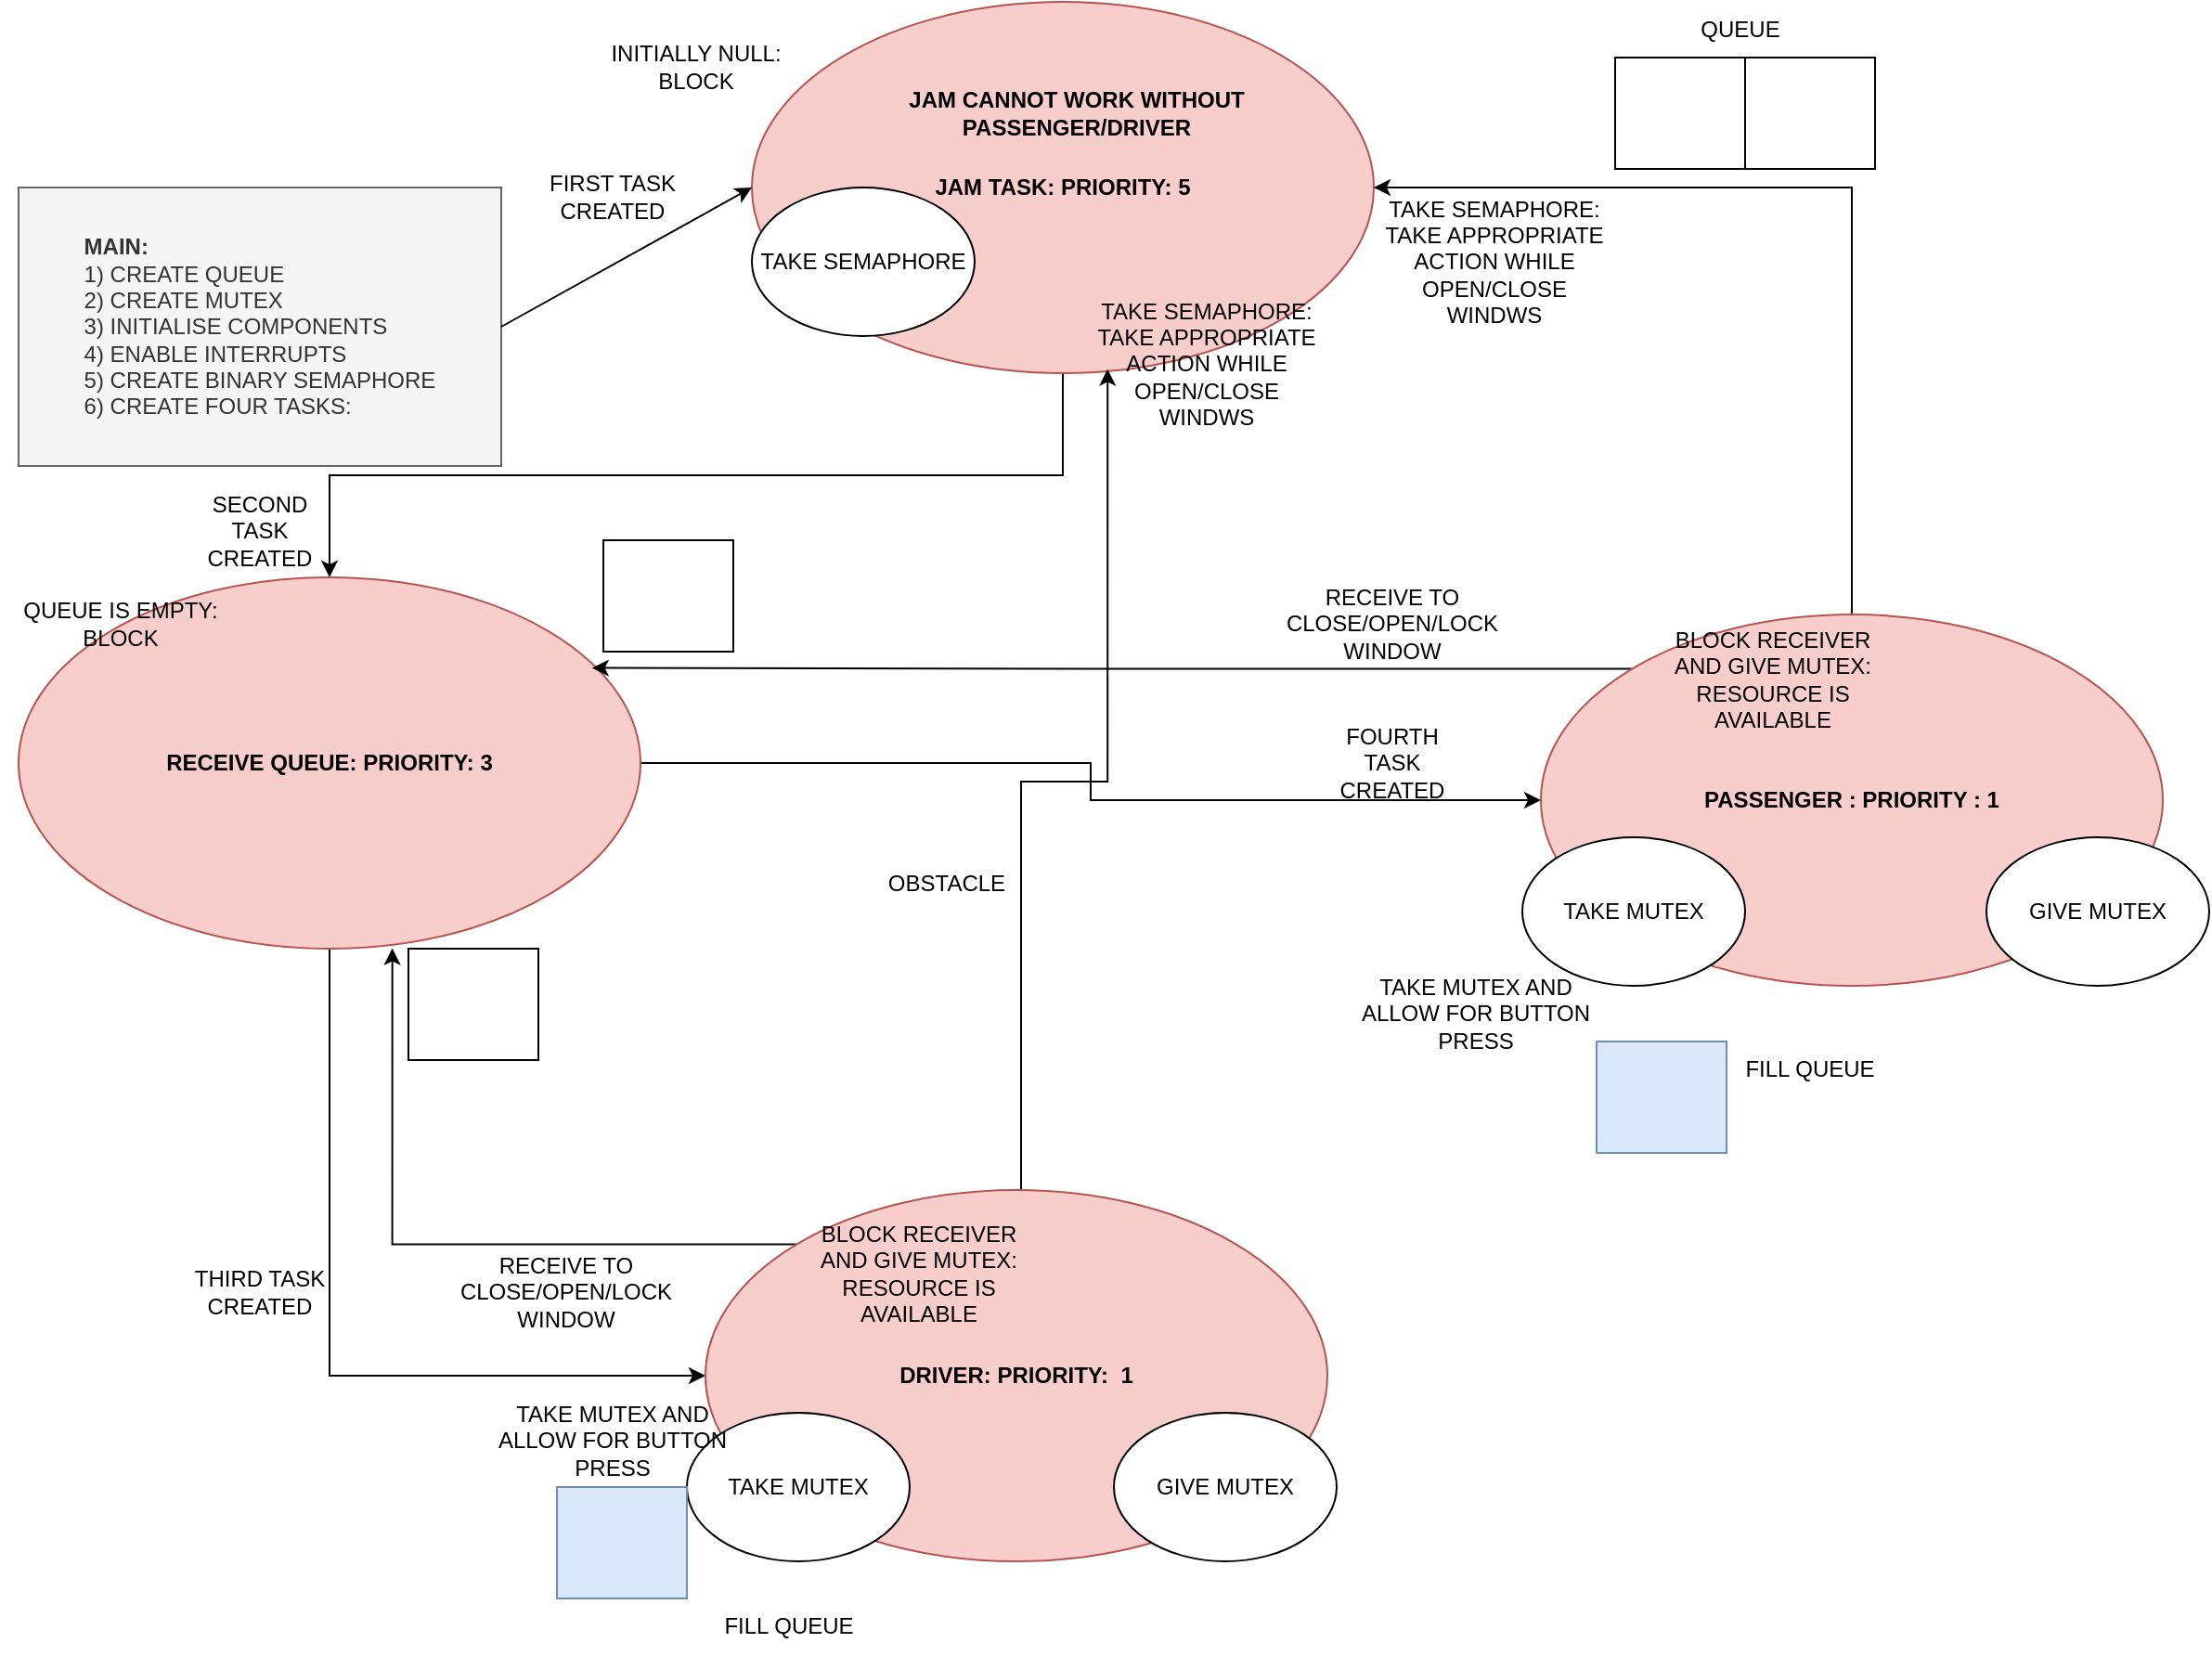 <mxfile version="21.3.0" type="device">
  <diagram name="Page-1" id="HdOi8-fYX8Ua0YERg1zg">
    <mxGraphModel dx="1500" dy="830" grid="1" gridSize="10" guides="1" tooltips="1" connect="1" arrows="1" fold="1" page="1" pageScale="1" pageWidth="850" pageHeight="1100" math="0" shadow="0">
      <root>
        <mxCell id="0" />
        <mxCell id="1" parent="0" />
        <mxCell id="-7FQIMCkNugepsHbp8UK-1" value="&lt;div style=&quot;text-align: left;&quot;&gt;&lt;span style=&quot;background-color: initial;&quot;&gt;&lt;b&gt;MAIN:&lt;/b&gt;&lt;/span&gt;&lt;/div&gt;&lt;div style=&quot;text-align: left;&quot;&gt;&lt;span style=&quot;background-color: initial;&quot;&gt;1) CREATE QUEUE&lt;/span&gt;&lt;/div&gt;&lt;div style=&quot;text-align: left;&quot;&gt;&lt;span style=&quot;background-color: initial;&quot;&gt;2) CREATE MUTEX&lt;/span&gt;&lt;/div&gt;&lt;div style=&quot;text-align: left;&quot;&gt;&lt;span style=&quot;background-color: initial;&quot;&gt;3) INITIALISE COMPONENTS&lt;/span&gt;&lt;/div&gt;&lt;div style=&quot;text-align: left;&quot;&gt;&lt;span style=&quot;background-color: initial;&quot;&gt;4) ENABLE INTERRUPTS&lt;/span&gt;&lt;/div&gt;&lt;div style=&quot;text-align: left;&quot;&gt;&lt;span style=&quot;background-color: initial;&quot;&gt;5) CREATE BINARY SEMAPHORE&lt;/span&gt;&lt;/div&gt;&lt;div style=&quot;text-align: left;&quot;&gt;&lt;span style=&quot;background-color: initial;&quot;&gt;6) CREATE FOUR TASKS:&lt;/span&gt;&lt;/div&gt;" style="rounded=0;whiteSpace=wrap;html=1;fillColor=#f5f5f5;strokeColor=#666666;fontColor=#333333;" vertex="1" parent="1">
          <mxGeometry x="30" y="130" width="260" height="150" as="geometry" />
        </mxCell>
        <mxCell id="-7FQIMCkNugepsHbp8UK-15" style="edgeStyle=orthogonalEdgeStyle;rounded=0;orthogonalLoop=1;jettySize=auto;html=1;exitX=0.5;exitY=1;exitDx=0;exitDy=0;" edge="1" parent="1" source="-7FQIMCkNugepsHbp8UK-2" target="-7FQIMCkNugepsHbp8UK-3">
          <mxGeometry relative="1" as="geometry" />
        </mxCell>
        <mxCell id="-7FQIMCkNugepsHbp8UK-2" value="&lt;b&gt;JAM TASK: PRIORITY: 5&lt;/b&gt;" style="ellipse;whiteSpace=wrap;html=1;fillColor=#f8cecc;strokeColor=#b85450;" vertex="1" parent="1">
          <mxGeometry x="425" y="30" width="335" height="200" as="geometry" />
        </mxCell>
        <mxCell id="-7FQIMCkNugepsHbp8UK-18" style="edgeStyle=orthogonalEdgeStyle;rounded=0;orthogonalLoop=1;jettySize=auto;html=1;exitX=0.5;exitY=1;exitDx=0;exitDy=0;entryX=0;entryY=0.5;entryDx=0;entryDy=0;" edge="1" parent="1" source="-7FQIMCkNugepsHbp8UK-3" target="-7FQIMCkNugepsHbp8UK-5">
          <mxGeometry relative="1" as="geometry" />
        </mxCell>
        <mxCell id="-7FQIMCkNugepsHbp8UK-35" style="edgeStyle=orthogonalEdgeStyle;rounded=0;orthogonalLoop=1;jettySize=auto;html=1;exitX=1;exitY=0.5;exitDx=0;exitDy=0;entryX=0;entryY=0.5;entryDx=0;entryDy=0;" edge="1" parent="1" source="-7FQIMCkNugepsHbp8UK-3" target="-7FQIMCkNugepsHbp8UK-4">
          <mxGeometry relative="1" as="geometry" />
        </mxCell>
        <mxCell id="-7FQIMCkNugepsHbp8UK-3" value="&lt;b&gt;RECEIVE QUEUE: PRIORITY: 3&lt;/b&gt;" style="ellipse;whiteSpace=wrap;html=1;fillColor=#f8cecc;strokeColor=#b85450;" vertex="1" parent="1">
          <mxGeometry x="30" y="340" width="335" height="200" as="geometry" />
        </mxCell>
        <mxCell id="-7FQIMCkNugepsHbp8UK-40" style="edgeStyle=orthogonalEdgeStyle;rounded=0;orthogonalLoop=1;jettySize=auto;html=1;exitX=0;exitY=0;exitDx=0;exitDy=0;entryX=0.922;entryY=0.244;entryDx=0;entryDy=0;entryPerimeter=0;" edge="1" parent="1" source="-7FQIMCkNugepsHbp8UK-4" target="-7FQIMCkNugepsHbp8UK-3">
          <mxGeometry relative="1" as="geometry" />
        </mxCell>
        <mxCell id="-7FQIMCkNugepsHbp8UK-45" style="edgeStyle=orthogonalEdgeStyle;rounded=0;orthogonalLoop=1;jettySize=auto;html=1;exitX=0.5;exitY=0;exitDx=0;exitDy=0;entryX=1;entryY=0.5;entryDx=0;entryDy=0;" edge="1" parent="1" source="-7FQIMCkNugepsHbp8UK-4" target="-7FQIMCkNugepsHbp8UK-2">
          <mxGeometry relative="1" as="geometry" />
        </mxCell>
        <mxCell id="-7FQIMCkNugepsHbp8UK-4" value="&lt;b&gt;PASSENGER : PRIORITY : 1&lt;/b&gt;" style="ellipse;whiteSpace=wrap;html=1;fillColor=#f8cecc;strokeColor=#b85450;" vertex="1" parent="1">
          <mxGeometry x="850" y="360" width="335" height="200" as="geometry" />
        </mxCell>
        <mxCell id="-7FQIMCkNugepsHbp8UK-27" style="edgeStyle=orthogonalEdgeStyle;rounded=0;orthogonalLoop=1;jettySize=auto;html=1;exitX=0;exitY=0;exitDx=0;exitDy=0;entryX=0.601;entryY=0.999;entryDx=0;entryDy=0;entryPerimeter=0;" edge="1" parent="1" source="-7FQIMCkNugepsHbp8UK-5" target="-7FQIMCkNugepsHbp8UK-3">
          <mxGeometry relative="1" as="geometry" />
        </mxCell>
        <mxCell id="-7FQIMCkNugepsHbp8UK-31" style="edgeStyle=orthogonalEdgeStyle;rounded=0;orthogonalLoop=1;jettySize=auto;html=1;exitX=0.5;exitY=0;exitDx=0;exitDy=0;entryX=0.572;entryY=0.989;entryDx=0;entryDy=0;entryPerimeter=0;" edge="1" parent="1" source="-7FQIMCkNugepsHbp8UK-5" target="-7FQIMCkNugepsHbp8UK-2">
          <mxGeometry relative="1" as="geometry">
            <Array as="points">
              <mxPoint x="570" y="670" />
              <mxPoint x="570" y="450" />
              <mxPoint x="617" y="450" />
            </Array>
          </mxGeometry>
        </mxCell>
        <mxCell id="-7FQIMCkNugepsHbp8UK-5" value="&lt;b&gt;DRIVER: PRIORITY:&amp;nbsp; 1&lt;/b&gt;" style="ellipse;whiteSpace=wrap;html=1;fillColor=#f8cecc;strokeColor=#b85450;" vertex="1" parent="1">
          <mxGeometry x="400" y="670" width="335" height="200" as="geometry" />
        </mxCell>
        <mxCell id="-7FQIMCkNugepsHbp8UK-6" value="TAKE SEMAPHORE" style="ellipse;whiteSpace=wrap;html=1;" vertex="1" parent="1">
          <mxGeometry x="425" y="130" width="120" height="80" as="geometry" />
        </mxCell>
        <mxCell id="-7FQIMCkNugepsHbp8UK-7" value="TAKE MUTEX" style="ellipse;whiteSpace=wrap;html=1;" vertex="1" parent="1">
          <mxGeometry x="390" y="790" width="120" height="80" as="geometry" />
        </mxCell>
        <mxCell id="-7FQIMCkNugepsHbp8UK-8" value="GIVE MUTEX" style="ellipse;whiteSpace=wrap;html=1;" vertex="1" parent="1">
          <mxGeometry x="620" y="790" width="120" height="80" as="geometry" />
        </mxCell>
        <mxCell id="-7FQIMCkNugepsHbp8UK-9" value="TAKE MUTEX" style="ellipse;whiteSpace=wrap;html=1;" vertex="1" parent="1">
          <mxGeometry x="840" y="480" width="120" height="80" as="geometry" />
        </mxCell>
        <mxCell id="-7FQIMCkNugepsHbp8UK-10" value="GIVE MUTEX" style="ellipse;whiteSpace=wrap;html=1;" vertex="1" parent="1">
          <mxGeometry x="1090" y="480" width="120" height="80" as="geometry" />
        </mxCell>
        <mxCell id="-7FQIMCkNugepsHbp8UK-11" value="" style="endArrow=classic;html=1;rounded=0;exitX=1;exitY=0.5;exitDx=0;exitDy=0;entryX=0;entryY=0.5;entryDx=0;entryDy=0;" edge="1" parent="1" source="-7FQIMCkNugepsHbp8UK-1" target="-7FQIMCkNugepsHbp8UK-2">
          <mxGeometry width="50" height="50" relative="1" as="geometry">
            <mxPoint x="500" y="510" as="sourcePoint" />
            <mxPoint x="550" y="460" as="targetPoint" />
          </mxGeometry>
        </mxCell>
        <mxCell id="-7FQIMCkNugepsHbp8UK-12" value="FIRST TASK CREATED" style="text;html=1;strokeColor=none;fillColor=none;align=center;verticalAlign=middle;whiteSpace=wrap;rounded=0;" vertex="1" parent="1">
          <mxGeometry x="310" y="120" width="80" height="30" as="geometry" />
        </mxCell>
        <mxCell id="-7FQIMCkNugepsHbp8UK-14" value="INITIALLY NULL: BLOCK" style="text;html=1;strokeColor=none;fillColor=none;align=center;verticalAlign=middle;whiteSpace=wrap;rounded=0;" vertex="1" parent="1">
          <mxGeometry x="330" y="50" width="130" height="30" as="geometry" />
        </mxCell>
        <mxCell id="-7FQIMCkNugepsHbp8UK-16" value="SECOND TASK CREATED" style="text;html=1;strokeColor=none;fillColor=none;align=center;verticalAlign=middle;whiteSpace=wrap;rounded=0;" vertex="1" parent="1">
          <mxGeometry x="120" y="300" width="80" height="30" as="geometry" />
        </mxCell>
        <mxCell id="-7FQIMCkNugepsHbp8UK-17" value="QUEUE IS EMPTY: BLOCK" style="text;html=1;strokeColor=none;fillColor=none;align=center;verticalAlign=middle;whiteSpace=wrap;rounded=0;" vertex="1" parent="1">
          <mxGeometry x="20" y="350" width="130" height="30" as="geometry" />
        </mxCell>
        <mxCell id="-7FQIMCkNugepsHbp8UK-19" value="THIRD TASK CREATED" style="text;html=1;strokeColor=none;fillColor=none;align=center;verticalAlign=middle;whiteSpace=wrap;rounded=0;" vertex="1" parent="1">
          <mxGeometry x="120" y="710" width="80" height="30" as="geometry" />
        </mxCell>
        <mxCell id="-7FQIMCkNugepsHbp8UK-20" value="TAKE MUTEX AND ALLOW FOR BUTTON PRESS" style="text;html=1;strokeColor=none;fillColor=none;align=center;verticalAlign=middle;whiteSpace=wrap;rounded=0;" vertex="1" parent="1">
          <mxGeometry x="285" y="790" width="130" height="30" as="geometry" />
        </mxCell>
        <mxCell id="-7FQIMCkNugepsHbp8UK-21" value="" style="rounded=0;whiteSpace=wrap;html=1;" vertex="1" parent="1">
          <mxGeometry x="890" y="60" width="70" height="60" as="geometry" />
        </mxCell>
        <mxCell id="-7FQIMCkNugepsHbp8UK-23" value="" style="rounded=0;whiteSpace=wrap;html=1;" vertex="1" parent="1">
          <mxGeometry x="960" y="60" width="70" height="60" as="geometry" />
        </mxCell>
        <mxCell id="-7FQIMCkNugepsHbp8UK-24" value="QUEUE" style="text;html=1;strokeColor=none;fillColor=none;align=center;verticalAlign=middle;whiteSpace=wrap;rounded=0;" vertex="1" parent="1">
          <mxGeometry x="890" y="30" width="135" height="30" as="geometry" />
        </mxCell>
        <mxCell id="-7FQIMCkNugepsHbp8UK-25" value="" style="rounded=0;whiteSpace=wrap;html=1;fillColor=#dae8fc;strokeColor=#6c8ebf;" vertex="1" parent="1">
          <mxGeometry x="320" y="830" width="70" height="60" as="geometry" />
        </mxCell>
        <mxCell id="-7FQIMCkNugepsHbp8UK-26" value="FILL QUEUE" style="text;html=1;strokeColor=none;fillColor=none;align=center;verticalAlign=middle;whiteSpace=wrap;rounded=0;" vertex="1" parent="1">
          <mxGeometry x="380" y="890" width="130" height="30" as="geometry" />
        </mxCell>
        <mxCell id="-7FQIMCkNugepsHbp8UK-28" value="RECEIVE TO CLOSE/OPEN/LOCK WINDOW" style="text;html=1;strokeColor=none;fillColor=none;align=center;verticalAlign=middle;whiteSpace=wrap;rounded=0;" vertex="1" parent="1">
          <mxGeometry x="260" y="710" width="130" height="30" as="geometry" />
        </mxCell>
        <mxCell id="-7FQIMCkNugepsHbp8UK-29" value="BLOCK RECEIVER AND GIVE MUTEX: RESOURCE IS AVAILABLE" style="text;html=1;strokeColor=none;fillColor=none;align=center;verticalAlign=middle;whiteSpace=wrap;rounded=0;" vertex="1" parent="1">
          <mxGeometry x="450" y="700" width="130" height="30" as="geometry" />
        </mxCell>
        <mxCell id="-7FQIMCkNugepsHbp8UK-30" value="" style="rounded=0;whiteSpace=wrap;html=1;" vertex="1" parent="1">
          <mxGeometry x="240" y="540" width="70" height="60" as="geometry" />
        </mxCell>
        <mxCell id="-7FQIMCkNugepsHbp8UK-32" value="OBSTACLE" style="text;html=1;strokeColor=none;fillColor=none;align=center;verticalAlign=middle;whiteSpace=wrap;rounded=0;" vertex="1" parent="1">
          <mxGeometry x="490" y="490" width="80" height="30" as="geometry" />
        </mxCell>
        <mxCell id="-7FQIMCkNugepsHbp8UK-33" value="TAKE SEMAPHORE: TAKE APPROPRIATE ACTION WHILE OPEN/CLOSE WINDWS" style="text;html=1;strokeColor=none;fillColor=none;align=center;verticalAlign=middle;whiteSpace=wrap;rounded=0;" vertex="1" parent="1">
          <mxGeometry x="605" y="210" width="130" height="30" as="geometry" />
        </mxCell>
        <mxCell id="-7FQIMCkNugepsHbp8UK-36" value="FOURTH TASK CREATED" style="text;html=1;strokeColor=none;fillColor=none;align=center;verticalAlign=middle;whiteSpace=wrap;rounded=0;" vertex="1" parent="1">
          <mxGeometry x="730" y="425" width="80" height="30" as="geometry" />
        </mxCell>
        <mxCell id="-7FQIMCkNugepsHbp8UK-37" value="TAKE MUTEX AND ALLOW FOR BUTTON PRESS" style="text;html=1;strokeColor=none;fillColor=none;align=center;verticalAlign=middle;whiteSpace=wrap;rounded=0;" vertex="1" parent="1">
          <mxGeometry x="750" y="560" width="130" height="30" as="geometry" />
        </mxCell>
        <mxCell id="-7FQIMCkNugepsHbp8UK-38" value="" style="rounded=0;whiteSpace=wrap;html=1;fillColor=#dae8fc;strokeColor=#6c8ebf;" vertex="1" parent="1">
          <mxGeometry x="880" y="590" width="70" height="60" as="geometry" />
        </mxCell>
        <mxCell id="-7FQIMCkNugepsHbp8UK-39" value="FILL QUEUE" style="text;html=1;strokeColor=none;fillColor=none;align=center;verticalAlign=middle;whiteSpace=wrap;rounded=0;" vertex="1" parent="1">
          <mxGeometry x="930" y="590" width="130" height="30" as="geometry" />
        </mxCell>
        <mxCell id="-7FQIMCkNugepsHbp8UK-41" value="RECEIVE TO CLOSE/OPEN/LOCK WINDOW" style="text;html=1;strokeColor=none;fillColor=none;align=center;verticalAlign=middle;whiteSpace=wrap;rounded=0;" vertex="1" parent="1">
          <mxGeometry x="705" y="350" width="130" height="30" as="geometry" />
        </mxCell>
        <mxCell id="-7FQIMCkNugepsHbp8UK-42" value="" style="rounded=0;whiteSpace=wrap;html=1;" vertex="1" parent="1">
          <mxGeometry x="345" y="320" width="70" height="60" as="geometry" />
        </mxCell>
        <mxCell id="-7FQIMCkNugepsHbp8UK-43" value="BLOCK RECEIVER AND GIVE MUTEX: RESOURCE IS AVAILABLE" style="text;html=1;strokeColor=none;fillColor=none;align=center;verticalAlign=middle;whiteSpace=wrap;rounded=0;" vertex="1" parent="1">
          <mxGeometry x="910" y="380" width="130" height="30" as="geometry" />
        </mxCell>
        <mxCell id="-7FQIMCkNugepsHbp8UK-44" value="&lt;b&gt;JAM CANNOT WORK WITHOUT PASSENGER/DRIVER&lt;/b&gt;" style="text;html=1;strokeColor=none;fillColor=none;align=center;verticalAlign=middle;whiteSpace=wrap;rounded=0;" vertex="1" parent="1">
          <mxGeometry x="490" y="75" width="220" height="30" as="geometry" />
        </mxCell>
        <mxCell id="-7FQIMCkNugepsHbp8UK-47" value="TAKE SEMAPHORE: TAKE APPROPRIATE ACTION WHILE OPEN/CLOSE WINDWS" style="text;html=1;strokeColor=none;fillColor=none;align=center;verticalAlign=middle;whiteSpace=wrap;rounded=0;" vertex="1" parent="1">
          <mxGeometry x="760" y="155" width="130" height="30" as="geometry" />
        </mxCell>
      </root>
    </mxGraphModel>
  </diagram>
</mxfile>
